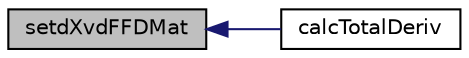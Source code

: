 digraph "setdXvdFFDMat"
{
  bgcolor="transparent";
  edge [fontname="Helvetica",fontsize="10",labelfontname="Helvetica",labelfontsize="10"];
  node [fontname="Helvetica",fontsize="10",shape=record];
  rankdir="LR";
  Node83 [label="setdXvdFFDMat",height=0.2,width=0.4,color="black", fillcolor="grey75", style="filled", fontcolor="black"];
  Node83 -> Node84 [dir="back",color="midnightblue",fontsize="10",style="solid",fontname="Helvetica"];
  Node84 [label="calcTotalDeriv",height=0.2,width=0.4,color="black",URL="$classdafoam_1_1pyDAFoam_1_1PYDAFOAM.html#a87ac3616deeb9e7ab603c808d249d2d7"];
}
